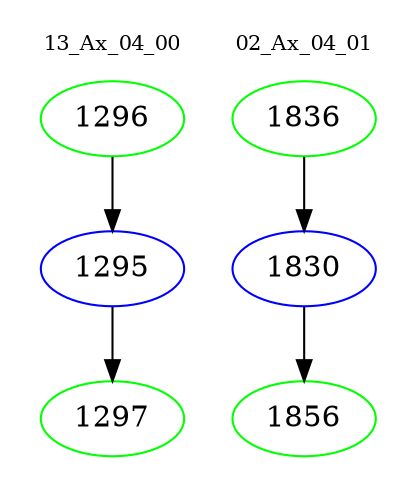 digraph{
subgraph cluster_0 {
color = white
label = "13_Ax_04_00";
fontsize=10;
T0_1296 [label="1296", color="green"]
T0_1296 -> T0_1295 [color="black"]
T0_1295 [label="1295", color="blue"]
T0_1295 -> T0_1297 [color="black"]
T0_1297 [label="1297", color="green"]
}
subgraph cluster_1 {
color = white
label = "02_Ax_04_01";
fontsize=10;
T1_1836 [label="1836", color="green"]
T1_1836 -> T1_1830 [color="black"]
T1_1830 [label="1830", color="blue"]
T1_1830 -> T1_1856 [color="black"]
T1_1856 [label="1856", color="green"]
}
}
